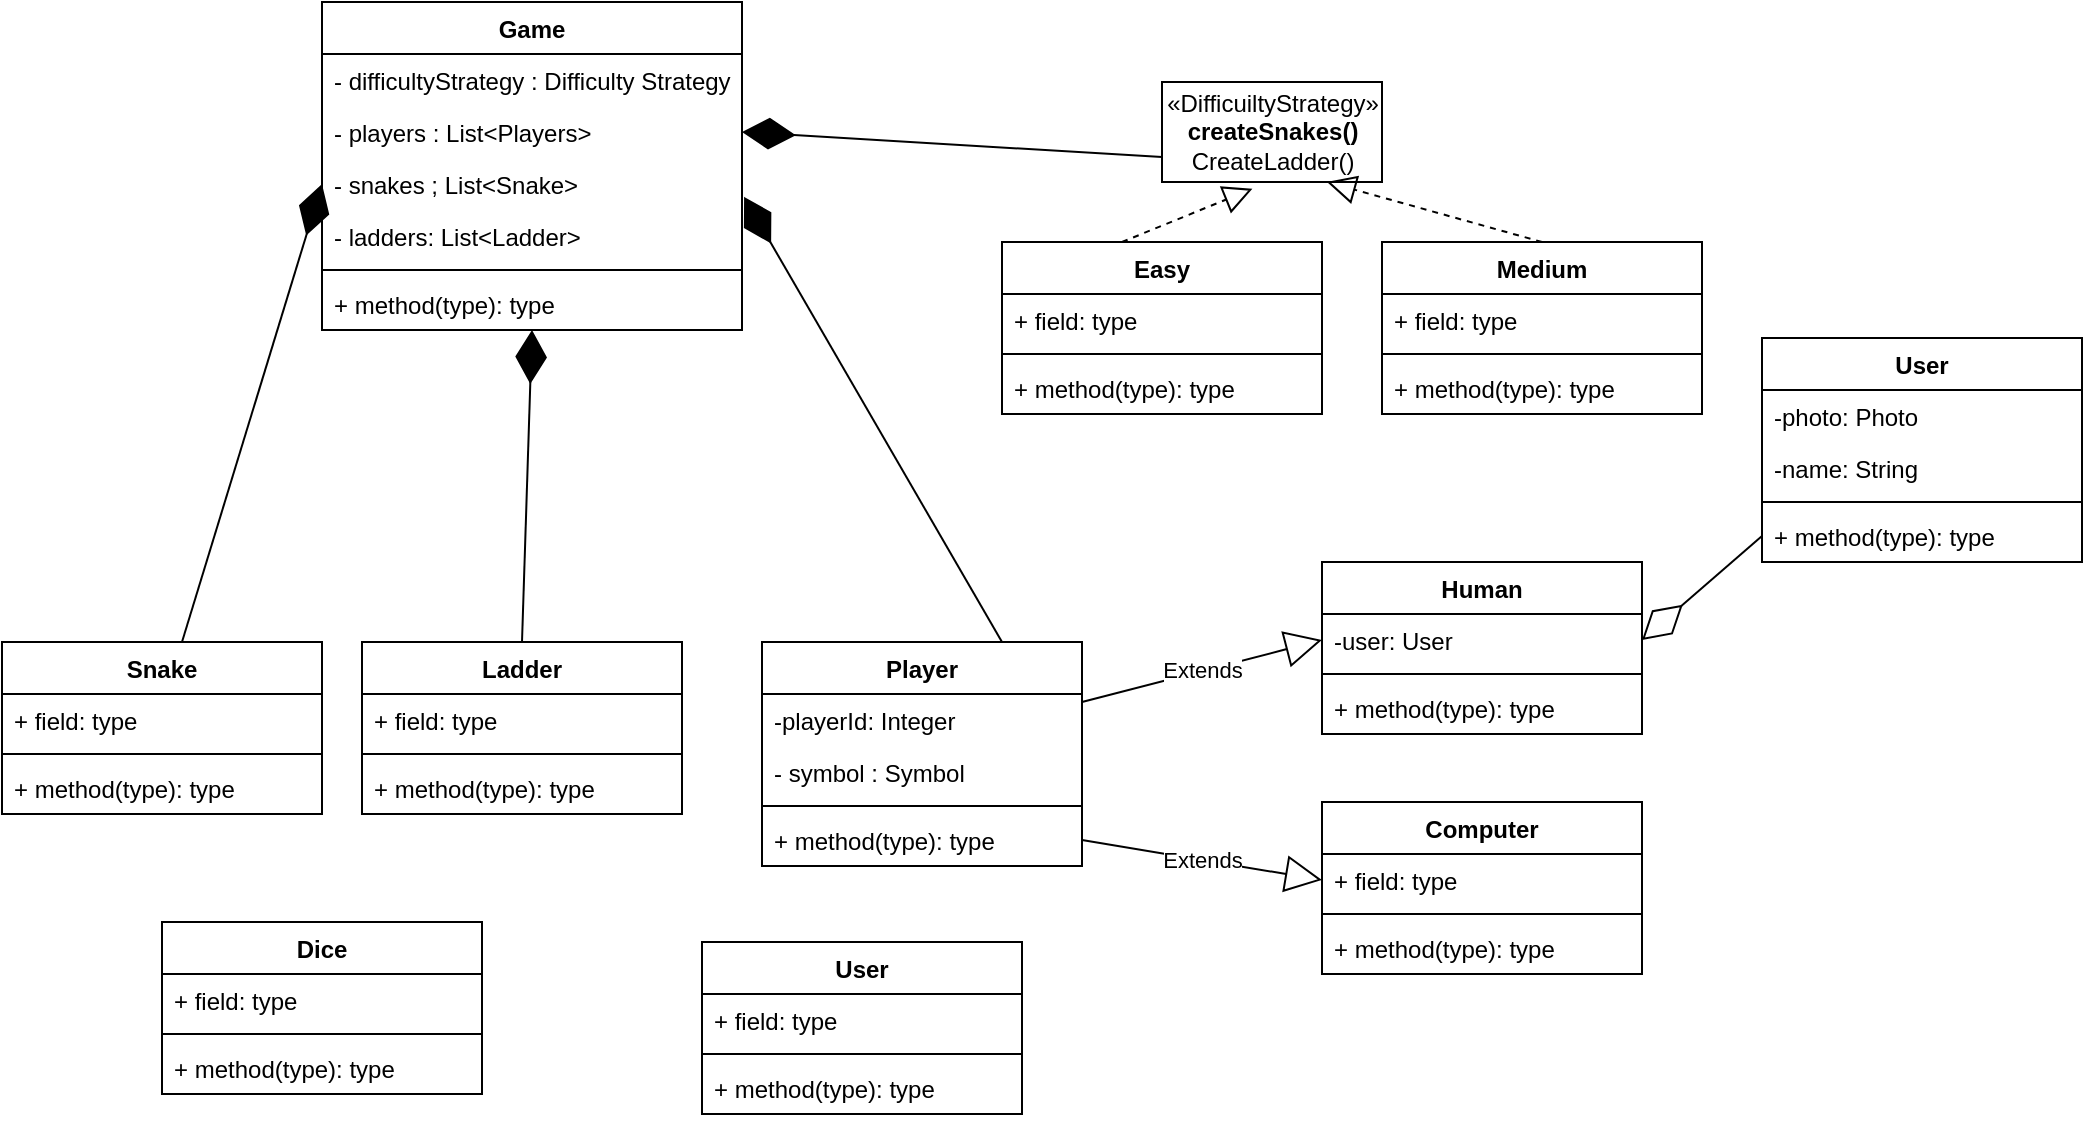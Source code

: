 <mxfile version="18.0.3" type="github">
  <diagram id="9j5rHZfFxi0AiZahSwXF" name="Page-1">
    <mxGraphModel dx="1038" dy="1647" grid="1" gridSize="10" guides="1" tooltips="1" connect="1" arrows="1" fold="1" page="1" pageScale="1" pageWidth="850" pageHeight="1100" math="0" shadow="0">
      <root>
        <mxCell id="0" />
        <mxCell id="1" parent="0" />
        <mxCell id="mnIVVEqtiwkv_W7kDL8j-1" value="Game" style="swimlane;fontStyle=1;align=center;verticalAlign=top;childLayout=stackLayout;horizontal=1;startSize=26;horizontalStack=0;resizeParent=1;resizeParentMax=0;resizeLast=0;collapsible=1;marginBottom=0;" vertex="1" parent="1">
          <mxGeometry x="180" y="-120" width="210" height="164" as="geometry" />
        </mxCell>
        <mxCell id="mnIVVEqtiwkv_W7kDL8j-55" value="- difficultyStrategy : Difficulty Strategy" style="text;strokeColor=none;fillColor=none;align=left;verticalAlign=top;spacingLeft=4;spacingRight=4;overflow=hidden;rotatable=0;points=[[0,0.5],[1,0.5]];portConstraint=eastwest;" vertex="1" parent="mnIVVEqtiwkv_W7kDL8j-1">
          <mxGeometry y="26" width="210" height="26" as="geometry" />
        </mxCell>
        <mxCell id="mnIVVEqtiwkv_W7kDL8j-2" value="- players : List&lt;Players&gt;" style="text;strokeColor=none;fillColor=none;align=left;verticalAlign=top;spacingLeft=4;spacingRight=4;overflow=hidden;rotatable=0;points=[[0,0.5],[1,0.5]];portConstraint=eastwest;" vertex="1" parent="mnIVVEqtiwkv_W7kDL8j-1">
          <mxGeometry y="52" width="210" height="26" as="geometry" />
        </mxCell>
        <mxCell id="mnIVVEqtiwkv_W7kDL8j-37" value="- snakes ; List&lt;Snake&gt;" style="text;strokeColor=none;fillColor=none;align=left;verticalAlign=top;spacingLeft=4;spacingRight=4;overflow=hidden;rotatable=0;points=[[0,0.5],[1,0.5]];portConstraint=eastwest;" vertex="1" parent="mnIVVEqtiwkv_W7kDL8j-1">
          <mxGeometry y="78" width="210" height="26" as="geometry" />
        </mxCell>
        <mxCell id="mnIVVEqtiwkv_W7kDL8j-38" value="- ladders: List&lt;Ladder&gt;" style="text;strokeColor=none;fillColor=none;align=left;verticalAlign=top;spacingLeft=4;spacingRight=4;overflow=hidden;rotatable=0;points=[[0,0.5],[1,0.5]];portConstraint=eastwest;" vertex="1" parent="mnIVVEqtiwkv_W7kDL8j-1">
          <mxGeometry y="104" width="210" height="26" as="geometry" />
        </mxCell>
        <mxCell id="mnIVVEqtiwkv_W7kDL8j-3" value="" style="line;strokeWidth=1;fillColor=none;align=left;verticalAlign=middle;spacingTop=-1;spacingLeft=3;spacingRight=3;rotatable=0;labelPosition=right;points=[];portConstraint=eastwest;" vertex="1" parent="mnIVVEqtiwkv_W7kDL8j-1">
          <mxGeometry y="130" width="210" height="8" as="geometry" />
        </mxCell>
        <mxCell id="mnIVVEqtiwkv_W7kDL8j-4" value="+ method(type): type" style="text;strokeColor=none;fillColor=none;align=left;verticalAlign=top;spacingLeft=4;spacingRight=4;overflow=hidden;rotatable=0;points=[[0,0.5],[1,0.5]];portConstraint=eastwest;" vertex="1" parent="mnIVVEqtiwkv_W7kDL8j-1">
          <mxGeometry y="138" width="210" height="26" as="geometry" />
        </mxCell>
        <mxCell id="mnIVVEqtiwkv_W7kDL8j-9" value="Ladder" style="swimlane;fontStyle=1;align=center;verticalAlign=top;childLayout=stackLayout;horizontal=1;startSize=26;horizontalStack=0;resizeParent=1;resizeParentMax=0;resizeLast=0;collapsible=1;marginBottom=0;" vertex="1" parent="1">
          <mxGeometry x="200" y="200" width="160" height="86" as="geometry" />
        </mxCell>
        <mxCell id="mnIVVEqtiwkv_W7kDL8j-10" value="+ field: type" style="text;strokeColor=none;fillColor=none;align=left;verticalAlign=top;spacingLeft=4;spacingRight=4;overflow=hidden;rotatable=0;points=[[0,0.5],[1,0.5]];portConstraint=eastwest;" vertex="1" parent="mnIVVEqtiwkv_W7kDL8j-9">
          <mxGeometry y="26" width="160" height="26" as="geometry" />
        </mxCell>
        <mxCell id="mnIVVEqtiwkv_W7kDL8j-11" value="" style="line;strokeWidth=1;fillColor=none;align=left;verticalAlign=middle;spacingTop=-1;spacingLeft=3;spacingRight=3;rotatable=0;labelPosition=right;points=[];portConstraint=eastwest;" vertex="1" parent="mnIVVEqtiwkv_W7kDL8j-9">
          <mxGeometry y="52" width="160" height="8" as="geometry" />
        </mxCell>
        <mxCell id="mnIVVEqtiwkv_W7kDL8j-12" value="+ method(type): type" style="text;strokeColor=none;fillColor=none;align=left;verticalAlign=top;spacingLeft=4;spacingRight=4;overflow=hidden;rotatable=0;points=[[0,0.5],[1,0.5]];portConstraint=eastwest;" vertex="1" parent="mnIVVEqtiwkv_W7kDL8j-9">
          <mxGeometry y="60" width="160" height="26" as="geometry" />
        </mxCell>
        <mxCell id="mnIVVEqtiwkv_W7kDL8j-13" value="Snake" style="swimlane;fontStyle=1;align=center;verticalAlign=top;childLayout=stackLayout;horizontal=1;startSize=26;horizontalStack=0;resizeParent=1;resizeParentMax=0;resizeLast=0;collapsible=1;marginBottom=0;" vertex="1" parent="1">
          <mxGeometry x="20" y="200" width="160" height="86" as="geometry" />
        </mxCell>
        <mxCell id="mnIVVEqtiwkv_W7kDL8j-14" value="+ field: type" style="text;strokeColor=none;fillColor=none;align=left;verticalAlign=top;spacingLeft=4;spacingRight=4;overflow=hidden;rotatable=0;points=[[0,0.5],[1,0.5]];portConstraint=eastwest;" vertex="1" parent="mnIVVEqtiwkv_W7kDL8j-13">
          <mxGeometry y="26" width="160" height="26" as="geometry" />
        </mxCell>
        <mxCell id="mnIVVEqtiwkv_W7kDL8j-15" value="" style="line;strokeWidth=1;fillColor=none;align=left;verticalAlign=middle;spacingTop=-1;spacingLeft=3;spacingRight=3;rotatable=0;labelPosition=right;points=[];portConstraint=eastwest;" vertex="1" parent="mnIVVEqtiwkv_W7kDL8j-13">
          <mxGeometry y="52" width="160" height="8" as="geometry" />
        </mxCell>
        <mxCell id="mnIVVEqtiwkv_W7kDL8j-16" value="+ method(type): type" style="text;strokeColor=none;fillColor=none;align=left;verticalAlign=top;spacingLeft=4;spacingRight=4;overflow=hidden;rotatable=0;points=[[0,0.5],[1,0.5]];portConstraint=eastwest;" vertex="1" parent="mnIVVEqtiwkv_W7kDL8j-13">
          <mxGeometry y="60" width="160" height="26" as="geometry" />
        </mxCell>
        <mxCell id="mnIVVEqtiwkv_W7kDL8j-17" value="Player" style="swimlane;fontStyle=1;align=center;verticalAlign=top;childLayout=stackLayout;horizontal=1;startSize=26;horizontalStack=0;resizeParent=1;resizeParentMax=0;resizeLast=0;collapsible=1;marginBottom=0;" vertex="1" parent="1">
          <mxGeometry x="400" y="200" width="160" height="112" as="geometry" />
        </mxCell>
        <mxCell id="mnIVVEqtiwkv_W7kDL8j-57" value="-playerId: Integer" style="text;strokeColor=none;fillColor=none;align=left;verticalAlign=top;spacingLeft=4;spacingRight=4;overflow=hidden;rotatable=0;points=[[0,0.5],[1,0.5]];portConstraint=eastwest;" vertex="1" parent="mnIVVEqtiwkv_W7kDL8j-17">
          <mxGeometry y="26" width="160" height="26" as="geometry" />
        </mxCell>
        <mxCell id="mnIVVEqtiwkv_W7kDL8j-18" value="- symbol : Symbol" style="text;strokeColor=none;fillColor=none;align=left;verticalAlign=top;spacingLeft=4;spacingRight=4;overflow=hidden;rotatable=0;points=[[0,0.5],[1,0.5]];portConstraint=eastwest;" vertex="1" parent="mnIVVEqtiwkv_W7kDL8j-17">
          <mxGeometry y="52" width="160" height="26" as="geometry" />
        </mxCell>
        <mxCell id="mnIVVEqtiwkv_W7kDL8j-19" value="" style="line;strokeWidth=1;fillColor=none;align=left;verticalAlign=middle;spacingTop=-1;spacingLeft=3;spacingRight=3;rotatable=0;labelPosition=right;points=[];portConstraint=eastwest;" vertex="1" parent="mnIVVEqtiwkv_W7kDL8j-17">
          <mxGeometry y="78" width="160" height="8" as="geometry" />
        </mxCell>
        <mxCell id="mnIVVEqtiwkv_W7kDL8j-20" value="+ method(type): type" style="text;strokeColor=none;fillColor=none;align=left;verticalAlign=top;spacingLeft=4;spacingRight=4;overflow=hidden;rotatable=0;points=[[0,0.5],[1,0.5]];portConstraint=eastwest;" vertex="1" parent="mnIVVEqtiwkv_W7kDL8j-17">
          <mxGeometry y="86" width="160" height="26" as="geometry" />
        </mxCell>
        <mxCell id="mnIVVEqtiwkv_W7kDL8j-21" value="Dice" style="swimlane;fontStyle=1;align=center;verticalAlign=top;childLayout=stackLayout;horizontal=1;startSize=26;horizontalStack=0;resizeParent=1;resizeParentMax=0;resizeLast=0;collapsible=1;marginBottom=0;" vertex="1" parent="1">
          <mxGeometry x="100" y="340" width="160" height="86" as="geometry" />
        </mxCell>
        <mxCell id="mnIVVEqtiwkv_W7kDL8j-22" value="+ field: type" style="text;strokeColor=none;fillColor=none;align=left;verticalAlign=top;spacingLeft=4;spacingRight=4;overflow=hidden;rotatable=0;points=[[0,0.5],[1,0.5]];portConstraint=eastwest;" vertex="1" parent="mnIVVEqtiwkv_W7kDL8j-21">
          <mxGeometry y="26" width="160" height="26" as="geometry" />
        </mxCell>
        <mxCell id="mnIVVEqtiwkv_W7kDL8j-23" value="" style="line;strokeWidth=1;fillColor=none;align=left;verticalAlign=middle;spacingTop=-1;spacingLeft=3;spacingRight=3;rotatable=0;labelPosition=right;points=[];portConstraint=eastwest;" vertex="1" parent="mnIVVEqtiwkv_W7kDL8j-21">
          <mxGeometry y="52" width="160" height="8" as="geometry" />
        </mxCell>
        <mxCell id="mnIVVEqtiwkv_W7kDL8j-24" value="+ method(type): type" style="text;strokeColor=none;fillColor=none;align=left;verticalAlign=top;spacingLeft=4;spacingRight=4;overflow=hidden;rotatable=0;points=[[0,0.5],[1,0.5]];portConstraint=eastwest;" vertex="1" parent="mnIVVEqtiwkv_W7kDL8j-21">
          <mxGeometry y="60" width="160" height="26" as="geometry" />
        </mxCell>
        <mxCell id="mnIVVEqtiwkv_W7kDL8j-25" value="User" style="swimlane;fontStyle=1;align=center;verticalAlign=top;childLayout=stackLayout;horizontal=1;startSize=26;horizontalStack=0;resizeParent=1;resizeParentMax=0;resizeLast=0;collapsible=1;marginBottom=0;" vertex="1" parent="1">
          <mxGeometry x="370" y="350" width="160" height="86" as="geometry" />
        </mxCell>
        <mxCell id="mnIVVEqtiwkv_W7kDL8j-26" value="+ field: type" style="text;strokeColor=none;fillColor=none;align=left;verticalAlign=top;spacingLeft=4;spacingRight=4;overflow=hidden;rotatable=0;points=[[0,0.5],[1,0.5]];portConstraint=eastwest;" vertex="1" parent="mnIVVEqtiwkv_W7kDL8j-25">
          <mxGeometry y="26" width="160" height="26" as="geometry" />
        </mxCell>
        <mxCell id="mnIVVEqtiwkv_W7kDL8j-27" value="" style="line;strokeWidth=1;fillColor=none;align=left;verticalAlign=middle;spacingTop=-1;spacingLeft=3;spacingRight=3;rotatable=0;labelPosition=right;points=[];portConstraint=eastwest;" vertex="1" parent="mnIVVEqtiwkv_W7kDL8j-25">
          <mxGeometry y="52" width="160" height="8" as="geometry" />
        </mxCell>
        <mxCell id="mnIVVEqtiwkv_W7kDL8j-28" value="+ method(type): type" style="text;strokeColor=none;fillColor=none;align=left;verticalAlign=top;spacingLeft=4;spacingRight=4;overflow=hidden;rotatable=0;points=[[0,0.5],[1,0.5]];portConstraint=eastwest;" vertex="1" parent="mnIVVEqtiwkv_W7kDL8j-25">
          <mxGeometry y="60" width="160" height="26" as="geometry" />
        </mxCell>
        <mxCell id="mnIVVEqtiwkv_W7kDL8j-29" value="Human" style="swimlane;fontStyle=1;align=center;verticalAlign=top;childLayout=stackLayout;horizontal=1;startSize=26;horizontalStack=0;resizeParent=1;resizeParentMax=0;resizeLast=0;collapsible=1;marginBottom=0;" vertex="1" parent="1">
          <mxGeometry x="680" y="160" width="160" height="86" as="geometry" />
        </mxCell>
        <mxCell id="mnIVVEqtiwkv_W7kDL8j-30" value="-user: User" style="text;strokeColor=none;fillColor=none;align=left;verticalAlign=top;spacingLeft=4;spacingRight=4;overflow=hidden;rotatable=0;points=[[0,0.5],[1,0.5]];portConstraint=eastwest;" vertex="1" parent="mnIVVEqtiwkv_W7kDL8j-29">
          <mxGeometry y="26" width="160" height="26" as="geometry" />
        </mxCell>
        <mxCell id="mnIVVEqtiwkv_W7kDL8j-31" value="" style="line;strokeWidth=1;fillColor=none;align=left;verticalAlign=middle;spacingTop=-1;spacingLeft=3;spacingRight=3;rotatable=0;labelPosition=right;points=[];portConstraint=eastwest;" vertex="1" parent="mnIVVEqtiwkv_W7kDL8j-29">
          <mxGeometry y="52" width="160" height="8" as="geometry" />
        </mxCell>
        <mxCell id="mnIVVEqtiwkv_W7kDL8j-32" value="+ method(type): type" style="text;strokeColor=none;fillColor=none;align=left;verticalAlign=top;spacingLeft=4;spacingRight=4;overflow=hidden;rotatable=0;points=[[0,0.5],[1,0.5]];portConstraint=eastwest;" vertex="1" parent="mnIVVEqtiwkv_W7kDL8j-29">
          <mxGeometry y="60" width="160" height="26" as="geometry" />
        </mxCell>
        <mxCell id="mnIVVEqtiwkv_W7kDL8j-33" value="Computer" style="swimlane;fontStyle=1;align=center;verticalAlign=top;childLayout=stackLayout;horizontal=1;startSize=26;horizontalStack=0;resizeParent=1;resizeParentMax=0;resizeLast=0;collapsible=1;marginBottom=0;" vertex="1" parent="1">
          <mxGeometry x="680" y="280" width="160" height="86" as="geometry" />
        </mxCell>
        <mxCell id="mnIVVEqtiwkv_W7kDL8j-34" value="+ field: type" style="text;strokeColor=none;fillColor=none;align=left;verticalAlign=top;spacingLeft=4;spacingRight=4;overflow=hidden;rotatable=0;points=[[0,0.5],[1,0.5]];portConstraint=eastwest;" vertex="1" parent="mnIVVEqtiwkv_W7kDL8j-33">
          <mxGeometry y="26" width="160" height="26" as="geometry" />
        </mxCell>
        <mxCell id="mnIVVEqtiwkv_W7kDL8j-35" value="" style="line;strokeWidth=1;fillColor=none;align=left;verticalAlign=middle;spacingTop=-1;spacingLeft=3;spacingRight=3;rotatable=0;labelPosition=right;points=[];portConstraint=eastwest;" vertex="1" parent="mnIVVEqtiwkv_W7kDL8j-33">
          <mxGeometry y="52" width="160" height="8" as="geometry" />
        </mxCell>
        <mxCell id="mnIVVEqtiwkv_W7kDL8j-36" value="+ method(type): type" style="text;strokeColor=none;fillColor=none;align=left;verticalAlign=top;spacingLeft=4;spacingRight=4;overflow=hidden;rotatable=0;points=[[0,0.5],[1,0.5]];portConstraint=eastwest;" vertex="1" parent="mnIVVEqtiwkv_W7kDL8j-33">
          <mxGeometry y="60" width="160" height="26" as="geometry" />
        </mxCell>
        <mxCell id="mnIVVEqtiwkv_W7kDL8j-39" value="" style="endArrow=diamondThin;endFill=1;endSize=24;html=1;rounded=0;entryX=1.005;entryY=-0.254;entryDx=0;entryDy=0;entryPerimeter=0;exitX=0.75;exitY=0;exitDx=0;exitDy=0;" edge="1" parent="1" source="mnIVVEqtiwkv_W7kDL8j-17" target="mnIVVEqtiwkv_W7kDL8j-38">
          <mxGeometry width="160" relative="1" as="geometry">
            <mxPoint x="510" y="160" as="sourcePoint" />
            <mxPoint x="670" y="160" as="targetPoint" />
          </mxGeometry>
        </mxCell>
        <mxCell id="mnIVVEqtiwkv_W7kDL8j-40" value="" style="endArrow=diamondThin;endFill=1;endSize=24;html=1;rounded=0;entryX=0.5;entryY=1;entryDx=0;entryDy=0;exitX=0.5;exitY=0;exitDx=0;exitDy=0;" edge="1" parent="1" source="mnIVVEqtiwkv_W7kDL8j-9" target="mnIVVEqtiwkv_W7kDL8j-1">
          <mxGeometry width="160" relative="1" as="geometry">
            <mxPoint x="389.2" y="264" as="sourcePoint" />
            <mxPoint x="320.0" y="145.396" as="targetPoint" />
          </mxGeometry>
        </mxCell>
        <mxCell id="mnIVVEqtiwkv_W7kDL8j-41" value="" style="endArrow=diamondThin;endFill=1;endSize=24;html=1;rounded=0;entryX=0;entryY=0.5;entryDx=0;entryDy=0;exitX=0.5;exitY=0;exitDx=0;exitDy=0;" edge="1" parent="1" target="mnIVVEqtiwkv_W7kDL8j-37">
          <mxGeometry width="160" relative="1" as="geometry">
            <mxPoint x="110" y="200" as="sourcePoint" />
            <mxPoint x="150" y="145.396" as="targetPoint" />
          </mxGeometry>
        </mxCell>
        <mxCell id="mnIVVEqtiwkv_W7kDL8j-42" value="Extends" style="endArrow=block;endSize=16;endFill=0;html=1;rounded=0;entryX=0;entryY=0.5;entryDx=0;entryDy=0;" edge="1" parent="1" target="mnIVVEqtiwkv_W7kDL8j-30">
          <mxGeometry width="160" relative="1" as="geometry">
            <mxPoint x="560" y="230" as="sourcePoint" />
            <mxPoint x="720" y="230" as="targetPoint" />
          </mxGeometry>
        </mxCell>
        <mxCell id="mnIVVEqtiwkv_W7kDL8j-43" value="Extends" style="endArrow=block;endSize=16;endFill=0;html=1;rounded=0;entryX=0;entryY=0.5;entryDx=0;entryDy=0;exitX=1;exitY=0.5;exitDx=0;exitDy=0;" edge="1" parent="1" source="mnIVVEqtiwkv_W7kDL8j-20" target="mnIVVEqtiwkv_W7kDL8j-34">
          <mxGeometry width="160" relative="1" as="geometry">
            <mxPoint x="570" y="240" as="sourcePoint" />
            <mxPoint x="690" y="209" as="targetPoint" />
          </mxGeometry>
        </mxCell>
        <mxCell id="mnIVVEqtiwkv_W7kDL8j-44" value="«DifficuiltyStrategy»&lt;br&gt;&lt;b&gt;createSnakes()&lt;br&gt;&lt;/b&gt;CreateLadder()" style="html=1;" vertex="1" parent="1">
          <mxGeometry x="600" y="-80" width="110" height="50" as="geometry" />
        </mxCell>
        <mxCell id="mnIVVEqtiwkv_W7kDL8j-45" value="Easy" style="swimlane;fontStyle=1;align=center;verticalAlign=top;childLayout=stackLayout;horizontal=1;startSize=26;horizontalStack=0;resizeParent=1;resizeParentMax=0;resizeLast=0;collapsible=1;marginBottom=0;" vertex="1" parent="1">
          <mxGeometry x="520" width="160" height="86" as="geometry" />
        </mxCell>
        <mxCell id="mnIVVEqtiwkv_W7kDL8j-53" value="" style="endArrow=block;dashed=1;endFill=0;endSize=12;html=1;rounded=0;entryX=0.411;entryY=1.068;entryDx=0;entryDy=0;entryPerimeter=0;" edge="1" parent="mnIVVEqtiwkv_W7kDL8j-45" target="mnIVVEqtiwkv_W7kDL8j-44">
          <mxGeometry width="160" relative="1" as="geometry">
            <mxPoint x="60" as="sourcePoint" />
            <mxPoint x="160" y="26" as="targetPoint" />
          </mxGeometry>
        </mxCell>
        <mxCell id="mnIVVEqtiwkv_W7kDL8j-46" value="+ field: type" style="text;strokeColor=none;fillColor=none;align=left;verticalAlign=top;spacingLeft=4;spacingRight=4;overflow=hidden;rotatable=0;points=[[0,0.5],[1,0.5]];portConstraint=eastwest;" vertex="1" parent="mnIVVEqtiwkv_W7kDL8j-45">
          <mxGeometry y="26" width="160" height="26" as="geometry" />
        </mxCell>
        <mxCell id="mnIVVEqtiwkv_W7kDL8j-47" value="" style="line;strokeWidth=1;fillColor=none;align=left;verticalAlign=middle;spacingTop=-1;spacingLeft=3;spacingRight=3;rotatable=0;labelPosition=right;points=[];portConstraint=eastwest;" vertex="1" parent="mnIVVEqtiwkv_W7kDL8j-45">
          <mxGeometry y="52" width="160" height="8" as="geometry" />
        </mxCell>
        <mxCell id="mnIVVEqtiwkv_W7kDL8j-48" value="+ method(type): type" style="text;strokeColor=none;fillColor=none;align=left;verticalAlign=top;spacingLeft=4;spacingRight=4;overflow=hidden;rotatable=0;points=[[0,0.5],[1,0.5]];portConstraint=eastwest;" vertex="1" parent="mnIVVEqtiwkv_W7kDL8j-45">
          <mxGeometry y="60" width="160" height="26" as="geometry" />
        </mxCell>
        <mxCell id="mnIVVEqtiwkv_W7kDL8j-49" value="Medium" style="swimlane;fontStyle=1;align=center;verticalAlign=top;childLayout=stackLayout;horizontal=1;startSize=26;horizontalStack=0;resizeParent=1;resizeParentMax=0;resizeLast=0;collapsible=1;marginBottom=0;" vertex="1" parent="1">
          <mxGeometry x="710" width="160" height="86" as="geometry" />
        </mxCell>
        <mxCell id="mnIVVEqtiwkv_W7kDL8j-50" value="+ field: type" style="text;strokeColor=none;fillColor=none;align=left;verticalAlign=top;spacingLeft=4;spacingRight=4;overflow=hidden;rotatable=0;points=[[0,0.5],[1,0.5]];portConstraint=eastwest;" vertex="1" parent="mnIVVEqtiwkv_W7kDL8j-49">
          <mxGeometry y="26" width="160" height="26" as="geometry" />
        </mxCell>
        <mxCell id="mnIVVEqtiwkv_W7kDL8j-51" value="" style="line;strokeWidth=1;fillColor=none;align=left;verticalAlign=middle;spacingTop=-1;spacingLeft=3;spacingRight=3;rotatable=0;labelPosition=right;points=[];portConstraint=eastwest;" vertex="1" parent="mnIVVEqtiwkv_W7kDL8j-49">
          <mxGeometry y="52" width="160" height="8" as="geometry" />
        </mxCell>
        <mxCell id="mnIVVEqtiwkv_W7kDL8j-52" value="+ method(type): type" style="text;strokeColor=none;fillColor=none;align=left;verticalAlign=top;spacingLeft=4;spacingRight=4;overflow=hidden;rotatable=0;points=[[0,0.5],[1,0.5]];portConstraint=eastwest;" vertex="1" parent="mnIVVEqtiwkv_W7kDL8j-49">
          <mxGeometry y="60" width="160" height="26" as="geometry" />
        </mxCell>
        <mxCell id="mnIVVEqtiwkv_W7kDL8j-54" value="" style="endArrow=block;dashed=1;endFill=0;endSize=12;html=1;rounded=0;entryX=0.75;entryY=1;entryDx=0;entryDy=0;exitX=0.5;exitY=0;exitDx=0;exitDy=0;" edge="1" parent="1" source="mnIVVEqtiwkv_W7kDL8j-49" target="mnIVVEqtiwkv_W7kDL8j-44">
          <mxGeometry width="160" relative="1" as="geometry">
            <mxPoint x="590" y="10" as="sourcePoint" />
            <mxPoint x="655.21" y="-16.6" as="targetPoint" />
          </mxGeometry>
        </mxCell>
        <mxCell id="mnIVVEqtiwkv_W7kDL8j-56" value="" style="endArrow=diamondThin;endFill=1;endSize=24;html=1;rounded=0;exitX=0;exitY=0.75;exitDx=0;exitDy=0;entryX=1;entryY=0.5;entryDx=0;entryDy=0;" edge="1" parent="1" source="mnIVVEqtiwkv_W7kDL8j-44" target="mnIVVEqtiwkv_W7kDL8j-2">
          <mxGeometry width="160" relative="1" as="geometry">
            <mxPoint x="290" y="210" as="sourcePoint" />
            <mxPoint x="470" y="-100" as="targetPoint" />
          </mxGeometry>
        </mxCell>
        <mxCell id="mnIVVEqtiwkv_W7kDL8j-58" value="User" style="swimlane;fontStyle=1;align=center;verticalAlign=top;childLayout=stackLayout;horizontal=1;startSize=26;horizontalStack=0;resizeParent=1;resizeParentMax=0;resizeLast=0;collapsible=1;marginBottom=0;" vertex="1" parent="1">
          <mxGeometry x="900" y="48" width="160" height="112" as="geometry" />
        </mxCell>
        <mxCell id="mnIVVEqtiwkv_W7kDL8j-62" value="-photo: Photo" style="text;strokeColor=none;fillColor=none;align=left;verticalAlign=top;spacingLeft=4;spacingRight=4;overflow=hidden;rotatable=0;points=[[0,0.5],[1,0.5]];portConstraint=eastwest;" vertex="1" parent="mnIVVEqtiwkv_W7kDL8j-58">
          <mxGeometry y="26" width="160" height="26" as="geometry" />
        </mxCell>
        <mxCell id="mnIVVEqtiwkv_W7kDL8j-59" value="-name: String" style="text;strokeColor=none;fillColor=none;align=left;verticalAlign=top;spacingLeft=4;spacingRight=4;overflow=hidden;rotatable=0;points=[[0,0.5],[1,0.5]];portConstraint=eastwest;" vertex="1" parent="mnIVVEqtiwkv_W7kDL8j-58">
          <mxGeometry y="52" width="160" height="26" as="geometry" />
        </mxCell>
        <mxCell id="mnIVVEqtiwkv_W7kDL8j-60" value="" style="line;strokeWidth=1;fillColor=none;align=left;verticalAlign=middle;spacingTop=-1;spacingLeft=3;spacingRight=3;rotatable=0;labelPosition=right;points=[];portConstraint=eastwest;" vertex="1" parent="mnIVVEqtiwkv_W7kDL8j-58">
          <mxGeometry y="78" width="160" height="8" as="geometry" />
        </mxCell>
        <mxCell id="mnIVVEqtiwkv_W7kDL8j-61" value="+ method(type): type" style="text;strokeColor=none;fillColor=none;align=left;verticalAlign=top;spacingLeft=4;spacingRight=4;overflow=hidden;rotatable=0;points=[[0,0.5],[1,0.5]];portConstraint=eastwest;" vertex="1" parent="mnIVVEqtiwkv_W7kDL8j-58">
          <mxGeometry y="86" width="160" height="26" as="geometry" />
        </mxCell>
        <mxCell id="mnIVVEqtiwkv_W7kDL8j-63" value="" style="endArrow=diamondThin;endFill=0;endSize=24;html=1;rounded=0;entryX=1;entryY=0.5;entryDx=0;entryDy=0;exitX=0;exitY=0.5;exitDx=0;exitDy=0;" edge="1" parent="1" source="mnIVVEqtiwkv_W7kDL8j-61" target="mnIVVEqtiwkv_W7kDL8j-30">
          <mxGeometry width="160" relative="1" as="geometry">
            <mxPoint x="620" y="120" as="sourcePoint" />
            <mxPoint x="780" y="120" as="targetPoint" />
          </mxGeometry>
        </mxCell>
      </root>
    </mxGraphModel>
  </diagram>
</mxfile>
